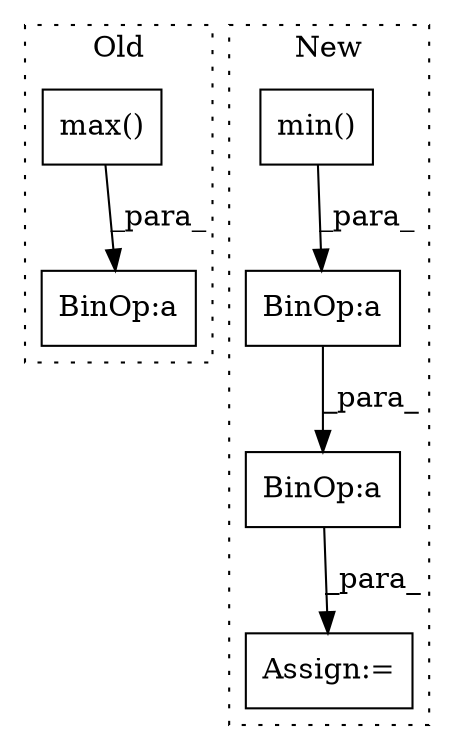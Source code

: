 digraph G {
subgraph cluster0 {
1 [label="max()" a="75" s="2496" l="10" shape="box"];
4 [label="BinOp:a" a="82" s="2506" l="1" shape="box"];
label = "Old";
style="dotted";
}
subgraph cluster1 {
2 [label="min()" a="75" s="2658" l="18" shape="box"];
3 [label="BinOp:a" a="82" s="2635" l="3" shape="box"];
5 [label="Assign:=" a="68" s="2690" l="3" shape="box"];
6 [label="BinOp:a" a="82" s="2657" l="1" shape="box"];
label = "New";
style="dotted";
}
1 -> 4 [label="_para_"];
2 -> 6 [label="_para_"];
3 -> 5 [label="_para_"];
6 -> 3 [label="_para_"];
}